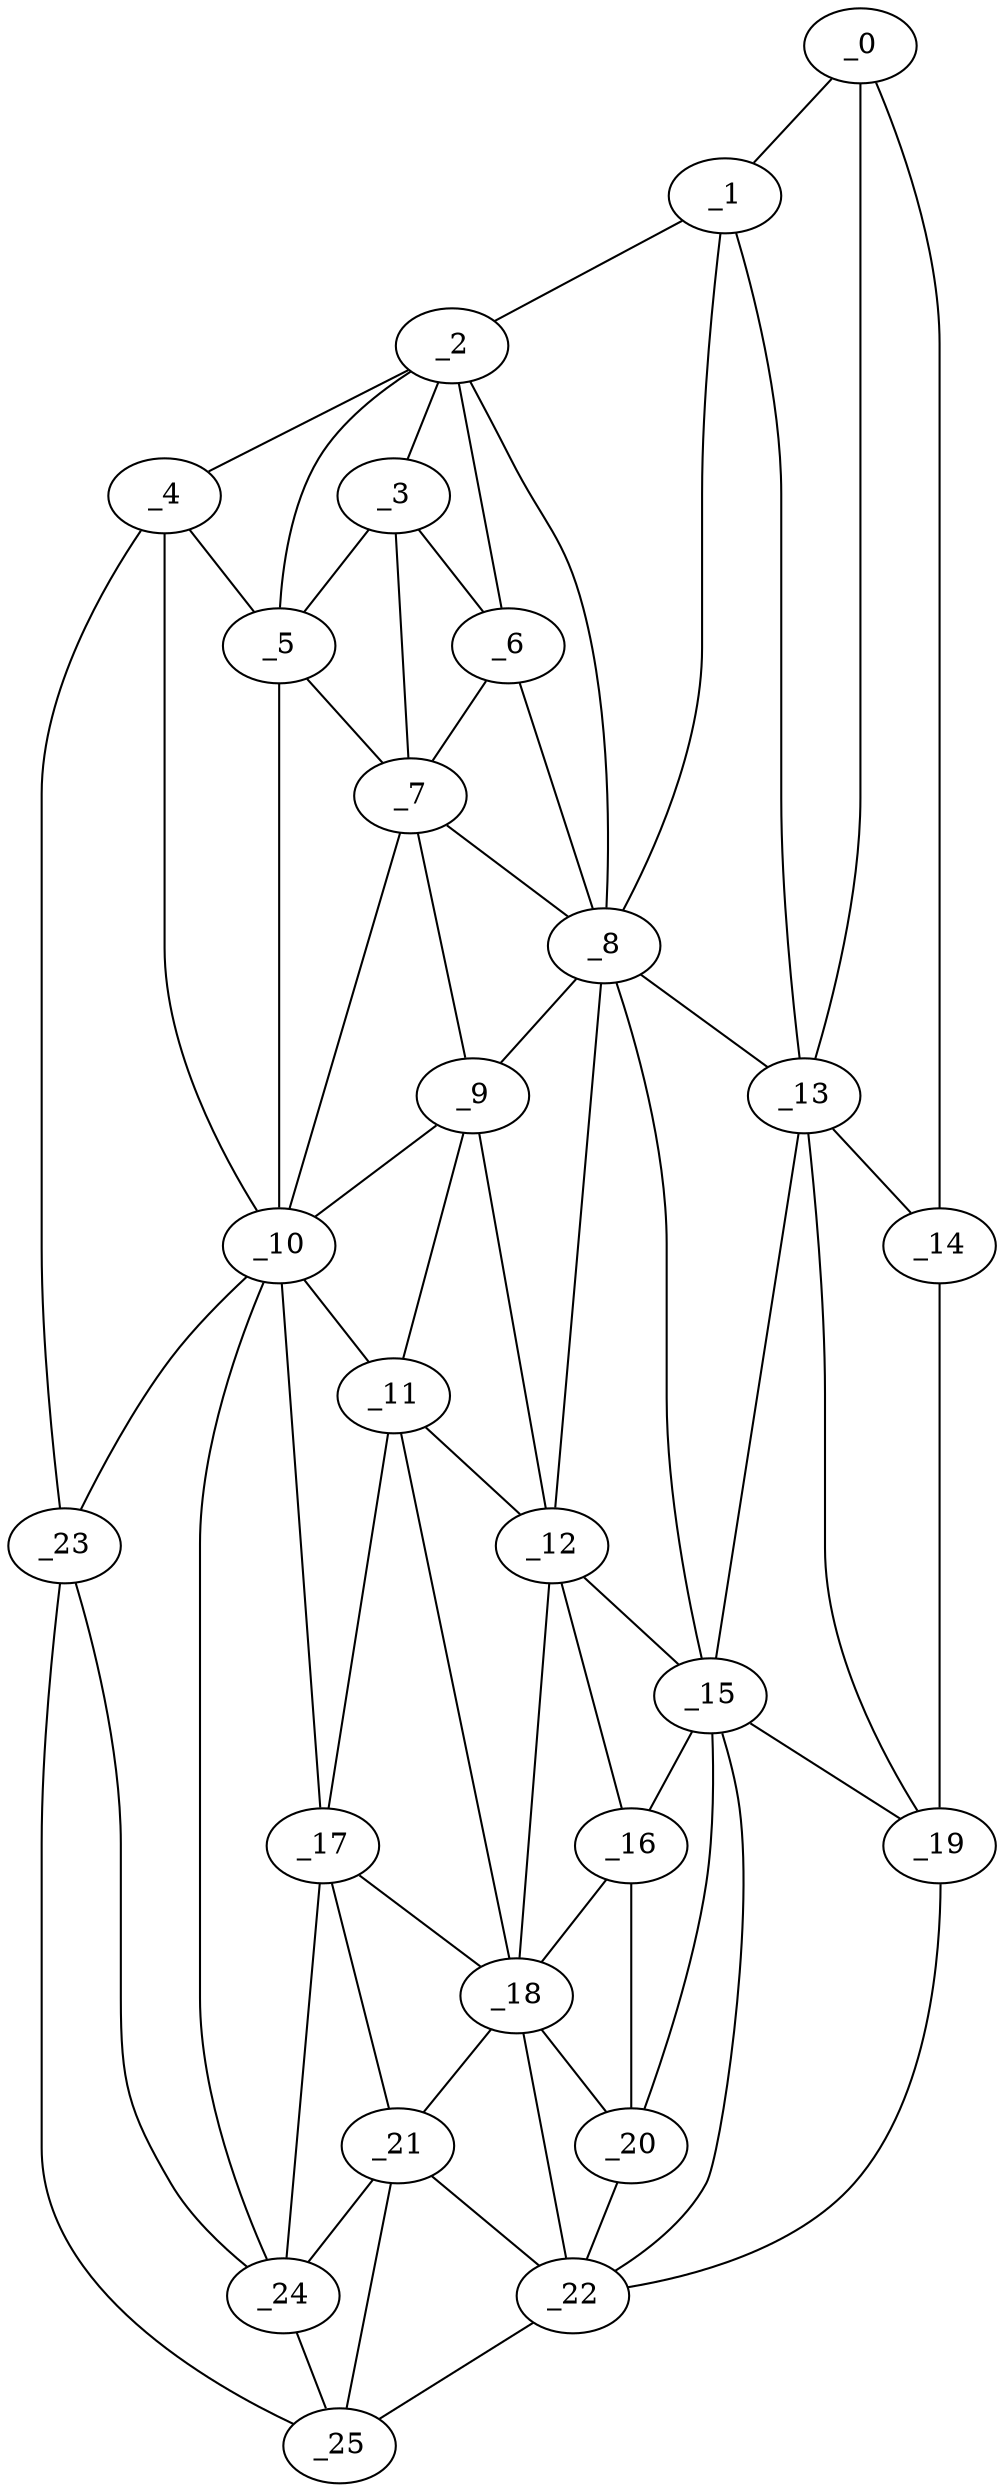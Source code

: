 graph "obj69__265.gxl" {
	_0	 [x=12,
		y=7];
	_1	 [x=17,
		y=32];
	_0 -- _1	 [valence=1];
	_13	 [x=81,
		y=24];
	_0 -- _13	 [valence=2];
	_14	 [x=84,
		y=5];
	_0 -- _14	 [valence=1];
	_2	 [x=23,
		y=57];
	_1 -- _2	 [valence=1];
	_8	 [x=57,
		y=66];
	_1 -- _8	 [valence=2];
	_1 -- _13	 [valence=2];
	_3	 [x=41,
		y=80];
	_2 -- _3	 [valence=2];
	_4	 [x=41,
		y=121];
	_2 -- _4	 [valence=1];
	_5	 [x=42,
		y=111];
	_2 -- _5	 [valence=2];
	_6	 [x=48,
		y=70];
	_2 -- _6	 [valence=2];
	_2 -- _8	 [valence=1];
	_3 -- _5	 [valence=1];
	_3 -- _6	 [valence=1];
	_7	 [x=50,
		y=76];
	_3 -- _7	 [valence=2];
	_4 -- _5	 [valence=2];
	_10	 [x=68,
		y=110];
	_4 -- _10	 [valence=1];
	_23	 [x=112,
		y=119];
	_4 -- _23	 [valence=1];
	_5 -- _7	 [valence=2];
	_5 -- _10	 [valence=2];
	_6 -- _7	 [valence=2];
	_6 -- _8	 [valence=1];
	_7 -- _8	 [valence=2];
	_9	 [x=60,
		y=75];
	_7 -- _9	 [valence=2];
	_7 -- _10	 [valence=2];
	_8 -- _9	 [valence=2];
	_12	 [x=80,
		y=64];
	_8 -- _12	 [valence=2];
	_8 -- _13	 [valence=1];
	_15	 [x=90,
		y=44];
	_8 -- _15	 [valence=1];
	_9 -- _10	 [valence=2];
	_11	 [x=78,
		y=75];
	_9 -- _11	 [valence=2];
	_9 -- _12	 [valence=1];
	_10 -- _11	 [valence=1];
	_17	 [x=91,
		y=78];
	_10 -- _17	 [valence=2];
	_10 -- _23	 [valence=2];
	_24	 [x=113,
		y=105];
	_10 -- _24	 [valence=2];
	_11 -- _12	 [valence=2];
	_11 -- _17	 [valence=1];
	_18	 [x=92,
		y=68];
	_11 -- _18	 [valence=1];
	_12 -- _15	 [valence=2];
	_16	 [x=90,
		y=52];
	_12 -- _16	 [valence=1];
	_12 -- _18	 [valence=2];
	_13 -- _14	 [valence=2];
	_13 -- _15	 [valence=1];
	_19	 [x=94,
		y=27];
	_13 -- _19	 [valence=2];
	_14 -- _19	 [valence=1];
	_15 -- _16	 [valence=2];
	_15 -- _19	 [valence=2];
	_20	 [x=98,
		y=53];
	_15 -- _20	 [valence=2];
	_22	 [x=103,
		y=52];
	_15 -- _22	 [valence=1];
	_16 -- _18	 [valence=1];
	_16 -- _20	 [valence=2];
	_17 -- _18	 [valence=2];
	_21	 [x=101,
		y=77];
	_17 -- _21	 [valence=1];
	_17 -- _24	 [valence=1];
	_18 -- _20	 [valence=2];
	_18 -- _21	 [valence=2];
	_18 -- _22	 [valence=1];
	_19 -- _22	 [valence=1];
	_20 -- _22	 [valence=2];
	_21 -- _22	 [valence=2];
	_21 -- _24	 [valence=2];
	_25	 [x=117,
		y=109];
	_21 -- _25	 [valence=2];
	_22 -- _25	 [valence=1];
	_23 -- _24	 [valence=1];
	_23 -- _25	 [valence=1];
	_24 -- _25	 [valence=1];
}
